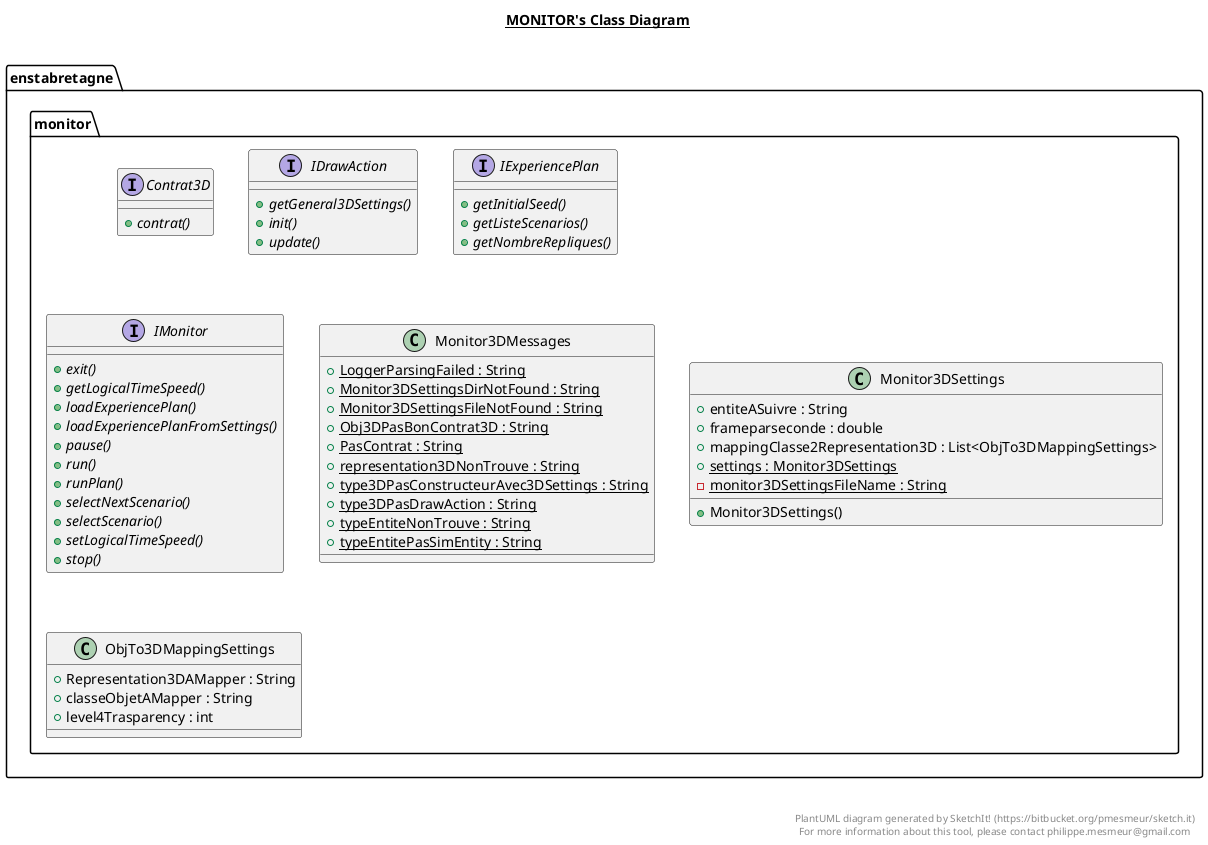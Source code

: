 @startuml

title __MONITOR's Class Diagram__\n

  namespace enstabretagne.monitor {
    interface enstabretagne.monitor.Contrat3D {
        {abstract} + contrat()
    }
  }
  

  namespace enstabretagne.monitor {
    interface enstabretagne.monitor.IDrawAction {
        {abstract} + getGeneral3DSettings()
        {abstract} + init()
        {abstract} + update()
    }
  }
  

  namespace enstabretagne.monitor {
    interface enstabretagne.monitor.IExperiencePlan {
        {abstract} + getInitialSeed()
        {abstract} + getListeScenarios()
        {abstract} + getNombreRepliques()
    }
  }
  

  namespace enstabretagne.monitor {
    interface enstabretagne.monitor.IMonitor {
        {abstract} + exit()
        {abstract} + getLogicalTimeSpeed()
        {abstract} + loadExperiencePlan()
        {abstract} + loadExperiencePlanFromSettings()
        {abstract} + pause()
        {abstract} + run()
        {abstract} + runPlan()
        {abstract} + selectNextScenario()
        {abstract} + selectScenario()
        {abstract} + setLogicalTimeSpeed()
        {abstract} + stop()
    }
  }
  

  namespace enstabretagne.monitor {
    class enstabretagne.monitor.Monitor3DMessages {
        {static} + LoggerParsingFailed : String
        {static} + Monitor3DSettingsDirNotFound : String
        {static} + Monitor3DSettingsFileNotFound : String
        {static} + Obj3DPasBonContrat3D : String
        {static} + PasContrat : String
        {static} + representation3DNonTrouve : String
        {static} + type3DPasConstructeurAvec3DSettings : String
        {static} + type3DPasDrawAction : String
        {static} + typeEntiteNonTrouve : String
        {static} + typeEntitePasSimEntity : String
    }
  }
  

  namespace enstabretagne.monitor {
    class enstabretagne.monitor.Monitor3DSettings {
        + entiteASuivre : String
        + frameparseconde : double
        + mappingClasse2Representation3D : List<ObjTo3DMappingSettings>
        {static} + settings : Monitor3DSettings
        {static} - monitor3DSettingsFileName : String
        + Monitor3DSettings()
    }
  }
  

  namespace enstabretagne.monitor {
    class enstabretagne.monitor.ObjTo3DMappingSettings {
        + Representation3DAMapper : String
        + classeObjetAMapper : String
        + level4Trasparency : int
    }
  }
  



right footer


PlantUML diagram generated by SketchIt! (https://bitbucket.org/pmesmeur/sketch.it)
For more information about this tool, please contact philippe.mesmeur@gmail.com
endfooter

@enduml
